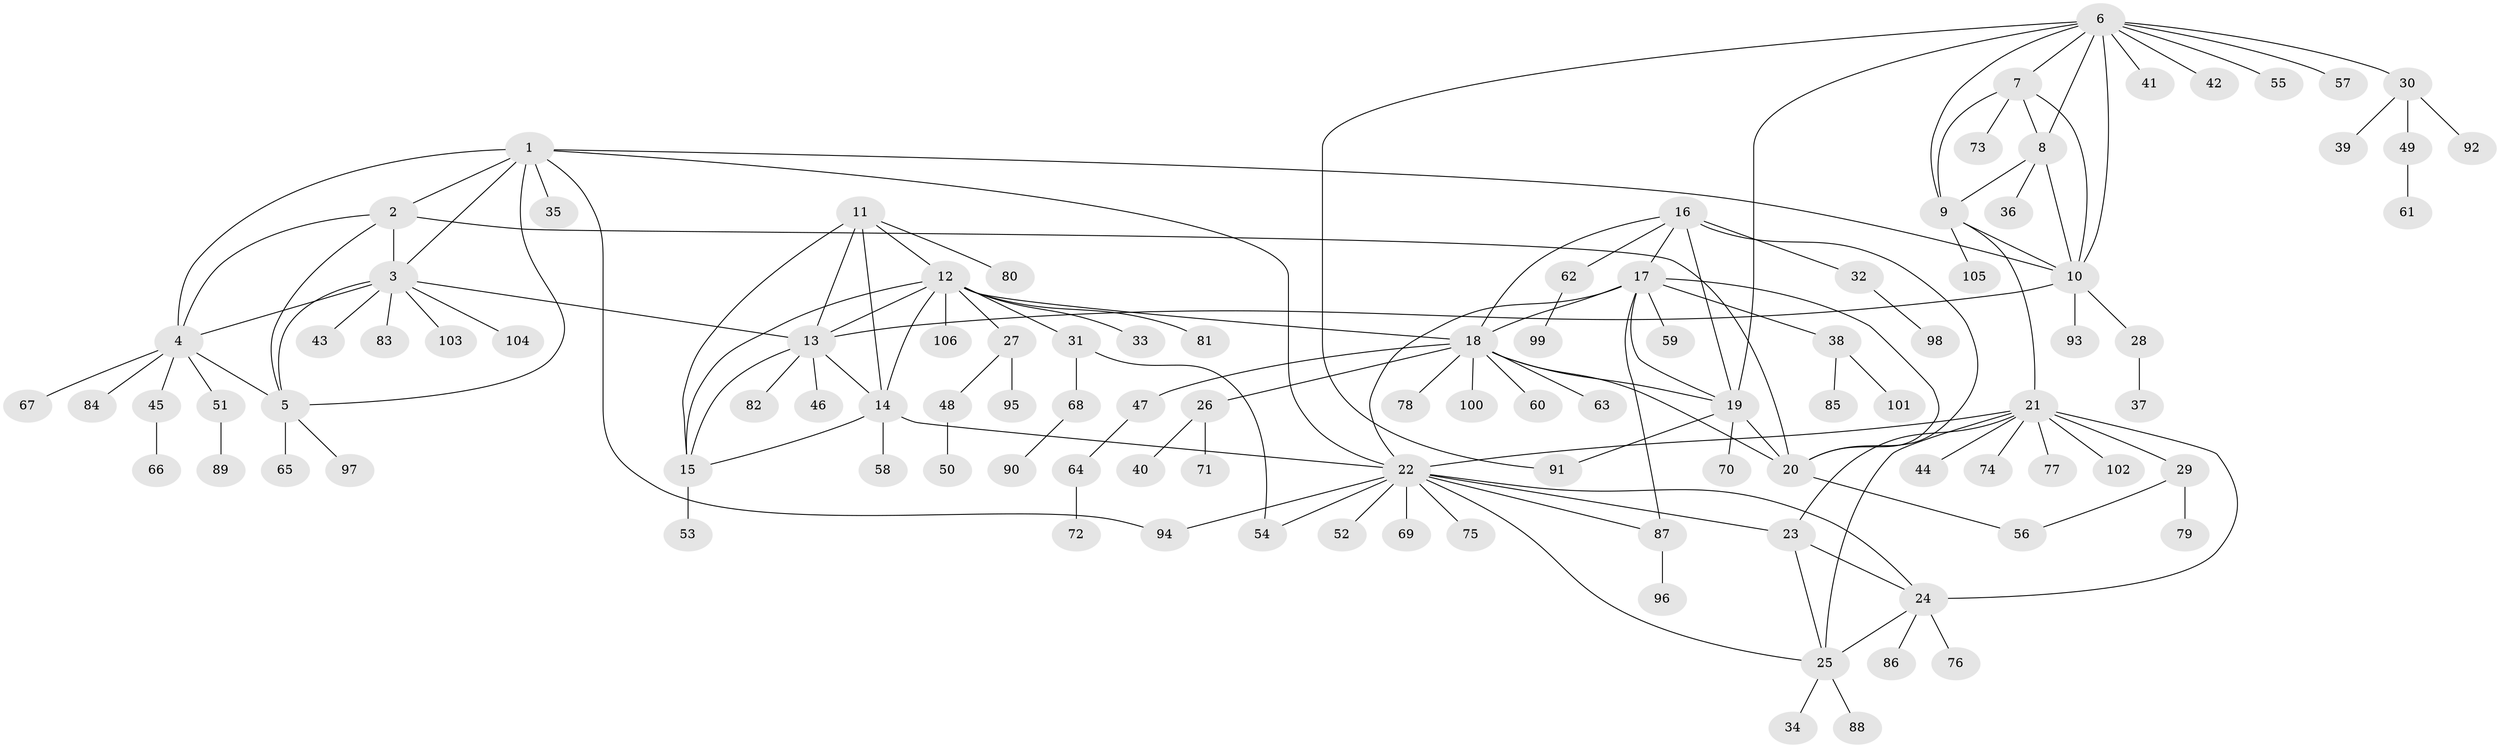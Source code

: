 // coarse degree distribution, {7: 0.1320754716981132, 5: 0.09433962264150944, 6: 0.05660377358490566, 4: 0.1320754716981132, 9: 0.03773584905660377, 2: 0.1320754716981132, 1: 0.3584905660377358, 3: 0.05660377358490566}
// Generated by graph-tools (version 1.1) at 2025/52/03/04/25 22:52:45]
// undirected, 106 vertices, 146 edges
graph export_dot {
  node [color=gray90,style=filled];
  1;
  2;
  3;
  4;
  5;
  6;
  7;
  8;
  9;
  10;
  11;
  12;
  13;
  14;
  15;
  16;
  17;
  18;
  19;
  20;
  21;
  22;
  23;
  24;
  25;
  26;
  27;
  28;
  29;
  30;
  31;
  32;
  33;
  34;
  35;
  36;
  37;
  38;
  39;
  40;
  41;
  42;
  43;
  44;
  45;
  46;
  47;
  48;
  49;
  50;
  51;
  52;
  53;
  54;
  55;
  56;
  57;
  58;
  59;
  60;
  61;
  62;
  63;
  64;
  65;
  66;
  67;
  68;
  69;
  70;
  71;
  72;
  73;
  74;
  75;
  76;
  77;
  78;
  79;
  80;
  81;
  82;
  83;
  84;
  85;
  86;
  87;
  88;
  89;
  90;
  91;
  92;
  93;
  94;
  95;
  96;
  97;
  98;
  99;
  100;
  101;
  102;
  103;
  104;
  105;
  106;
  1 -- 2;
  1 -- 3;
  1 -- 4;
  1 -- 5;
  1 -- 10;
  1 -- 22;
  1 -- 35;
  1 -- 94;
  2 -- 3;
  2 -- 4;
  2 -- 5;
  2 -- 20;
  3 -- 4;
  3 -- 5;
  3 -- 13;
  3 -- 43;
  3 -- 83;
  3 -- 103;
  3 -- 104;
  4 -- 5;
  4 -- 45;
  4 -- 51;
  4 -- 67;
  4 -- 84;
  5 -- 65;
  5 -- 97;
  6 -- 7;
  6 -- 8;
  6 -- 9;
  6 -- 10;
  6 -- 19;
  6 -- 30;
  6 -- 41;
  6 -- 42;
  6 -- 55;
  6 -- 57;
  6 -- 91;
  7 -- 8;
  7 -- 9;
  7 -- 10;
  7 -- 73;
  8 -- 9;
  8 -- 10;
  8 -- 36;
  9 -- 10;
  9 -- 21;
  9 -- 105;
  10 -- 13;
  10 -- 28;
  10 -- 93;
  11 -- 12;
  11 -- 13;
  11 -- 14;
  11 -- 15;
  11 -- 80;
  12 -- 13;
  12 -- 14;
  12 -- 15;
  12 -- 18;
  12 -- 27;
  12 -- 31;
  12 -- 33;
  12 -- 81;
  12 -- 106;
  13 -- 14;
  13 -- 15;
  13 -- 46;
  13 -- 82;
  14 -- 15;
  14 -- 22;
  14 -- 58;
  15 -- 53;
  16 -- 17;
  16 -- 18;
  16 -- 19;
  16 -- 20;
  16 -- 32;
  16 -- 62;
  17 -- 18;
  17 -- 19;
  17 -- 20;
  17 -- 22;
  17 -- 38;
  17 -- 59;
  17 -- 87;
  18 -- 19;
  18 -- 20;
  18 -- 26;
  18 -- 47;
  18 -- 60;
  18 -- 63;
  18 -- 78;
  18 -- 100;
  19 -- 20;
  19 -- 70;
  19 -- 91;
  20 -- 56;
  21 -- 22;
  21 -- 23;
  21 -- 24;
  21 -- 25;
  21 -- 29;
  21 -- 44;
  21 -- 74;
  21 -- 77;
  21 -- 102;
  22 -- 23;
  22 -- 24;
  22 -- 25;
  22 -- 52;
  22 -- 54;
  22 -- 69;
  22 -- 75;
  22 -- 87;
  22 -- 94;
  23 -- 24;
  23 -- 25;
  24 -- 25;
  24 -- 76;
  24 -- 86;
  25 -- 34;
  25 -- 88;
  26 -- 40;
  26 -- 71;
  27 -- 48;
  27 -- 95;
  28 -- 37;
  29 -- 56;
  29 -- 79;
  30 -- 39;
  30 -- 49;
  30 -- 92;
  31 -- 54;
  31 -- 68;
  32 -- 98;
  38 -- 85;
  38 -- 101;
  45 -- 66;
  47 -- 64;
  48 -- 50;
  49 -- 61;
  51 -- 89;
  62 -- 99;
  64 -- 72;
  68 -- 90;
  87 -- 96;
}
